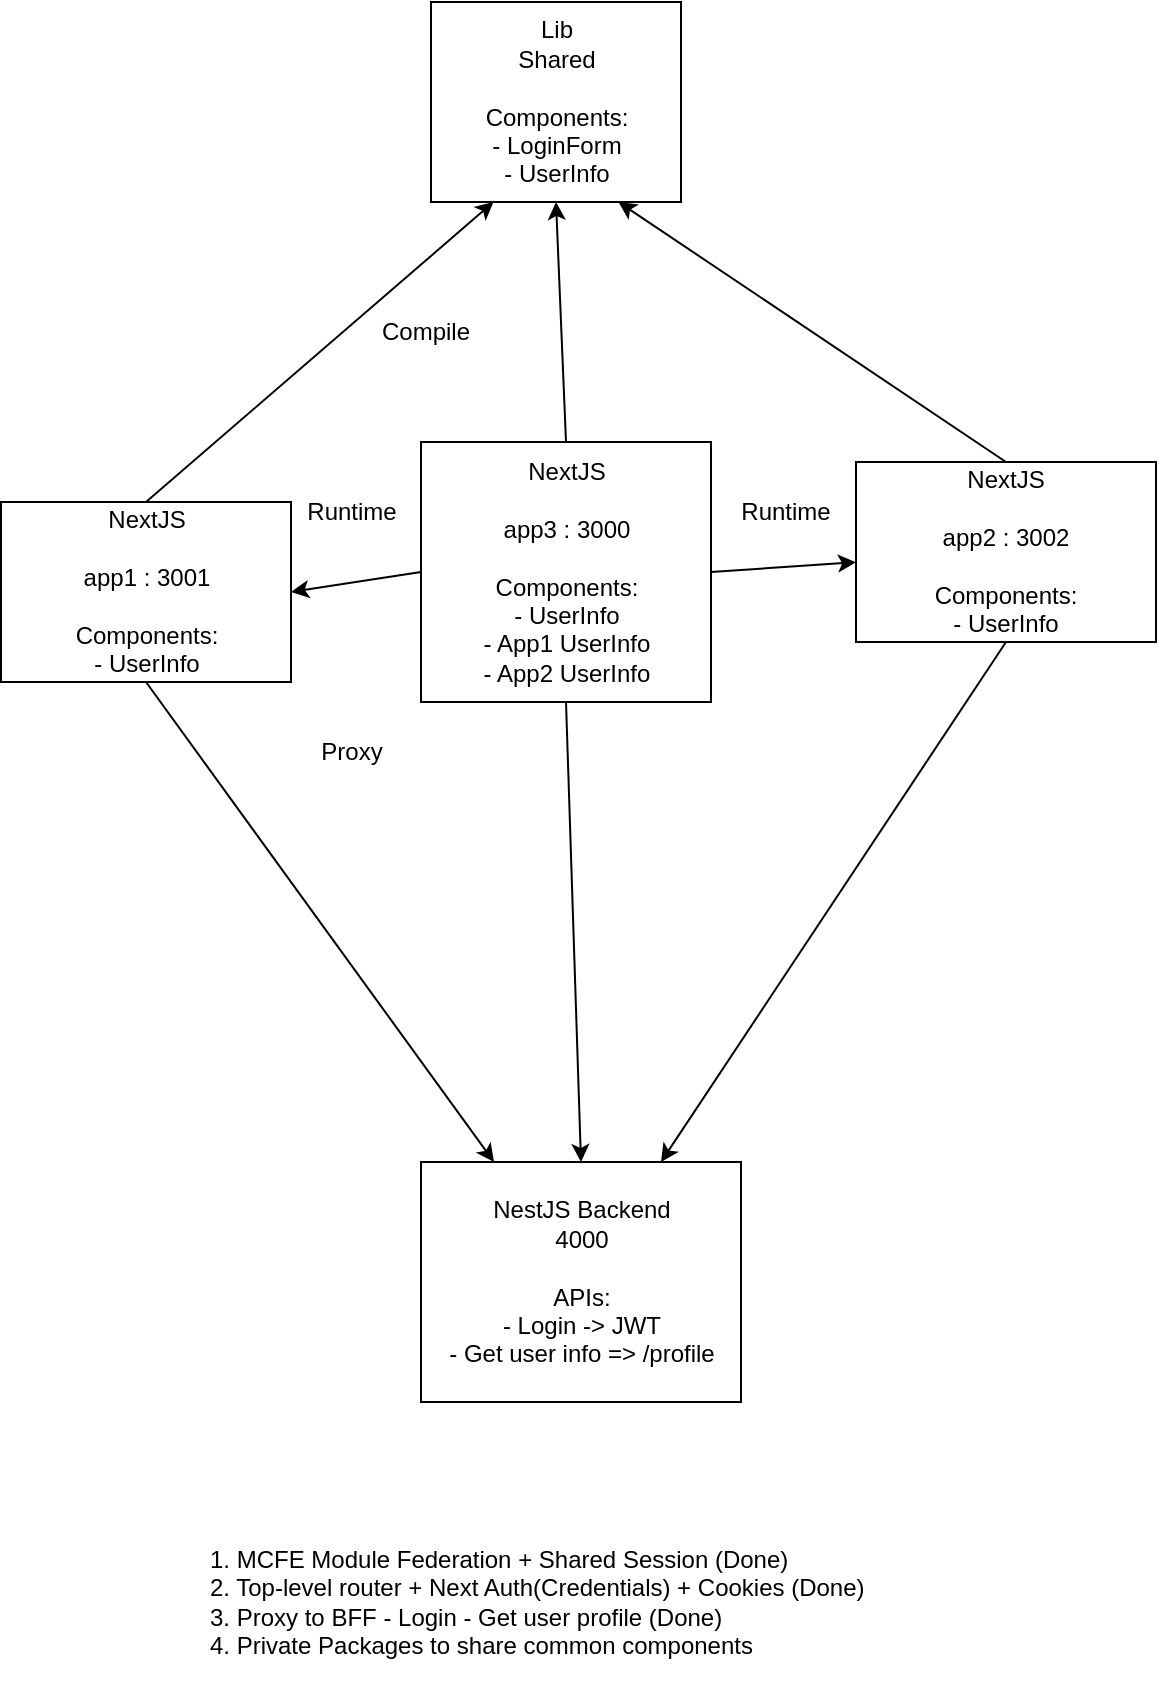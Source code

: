 <mxfile>
    <diagram id="zV0L8rmKRZQnkUwYOOTy" name="Page-1">
        <mxGraphModel dx="2215" dy="1846" grid="1" gridSize="10" guides="1" tooltips="1" connect="1" arrows="1" fold="1" page="1" pageScale="1" pageWidth="850" pageHeight="1100" math="0" shadow="0">
            <root>
                <mxCell id="0"/>
                <mxCell id="1" parent="0"/>
                <mxCell id="34" style="edgeStyle=none;html=1;exitX=0.5;exitY=1;exitDx=0;exitDy=0;entryX=0.5;entryY=0;entryDx=0;entryDy=0;" parent="1" source="2" target="10" edge="1">
                    <mxGeometry relative="1" as="geometry"/>
                </mxCell>
                <mxCell id="35" style="edgeStyle=none;html=1;exitX=0.5;exitY=0;exitDx=0;exitDy=0;entryX=0.5;entryY=1;entryDx=0;entryDy=0;" parent="1" source="2" target="5" edge="1">
                    <mxGeometry relative="1" as="geometry"/>
                </mxCell>
                <mxCell id="40" style="edgeStyle=none;html=1;exitX=0;exitY=0.5;exitDx=0;exitDy=0;entryX=1;entryY=0.5;entryDx=0;entryDy=0;" parent="1" source="2" target="3" edge="1">
                    <mxGeometry relative="1" as="geometry"/>
                </mxCell>
                <mxCell id="41" style="edgeStyle=none;html=1;exitX=1;exitY=0.5;exitDx=0;exitDy=0;" parent="1" source="2" target="4" edge="1">
                    <mxGeometry relative="1" as="geometry"/>
                </mxCell>
                <mxCell id="2" value="NextJS&lt;br&gt;&lt;br&gt;app3 : 3000&lt;br&gt;&lt;br&gt;Components:&lt;br&gt;- UserInfo&lt;br&gt;- App1 UserInfo&lt;br&gt;- App2 UserInfo" style="rounded=0;whiteSpace=wrap;html=1;" parent="1" vertex="1">
                    <mxGeometry x="117.5" y="120" width="145" height="130" as="geometry"/>
                </mxCell>
                <mxCell id="12" style="edgeStyle=none;html=1;exitX=0.5;exitY=1;exitDx=0;exitDy=0;" parent="1" source="3" target="10" edge="1">
                    <mxGeometry relative="1" as="geometry"/>
                </mxCell>
                <mxCell id="36" style="edgeStyle=none;html=1;exitX=0.5;exitY=0;exitDx=0;exitDy=0;entryX=0.25;entryY=1;entryDx=0;entryDy=0;" parent="1" source="3" target="5" edge="1">
                    <mxGeometry relative="1" as="geometry"/>
                </mxCell>
                <mxCell id="3" value="NextJS&lt;br&gt;&lt;br&gt;app1 : 3001&lt;br&gt;&lt;br&gt;Components:&lt;br&gt;- UserInfo&lt;br&gt;" style="rounded=0;whiteSpace=wrap;html=1;" parent="1" vertex="1">
                    <mxGeometry x="-92.5" y="150" width="145" height="90" as="geometry"/>
                </mxCell>
                <mxCell id="33" style="edgeStyle=none;html=1;exitX=0.5;exitY=1;exitDx=0;exitDy=0;entryX=0.75;entryY=0;entryDx=0;entryDy=0;" parent="1" source="4" target="10" edge="1">
                    <mxGeometry relative="1" as="geometry"/>
                </mxCell>
                <mxCell id="37" style="edgeStyle=none;html=1;exitX=0.5;exitY=0;exitDx=0;exitDy=0;entryX=0.75;entryY=1;entryDx=0;entryDy=0;" parent="1" source="4" target="5" edge="1">
                    <mxGeometry relative="1" as="geometry"/>
                </mxCell>
                <mxCell id="4" value="NextJS&lt;br&gt;&lt;br&gt;app2 : 3002&lt;br&gt;&lt;br&gt;Components:&lt;br&gt;- UserInfo&lt;br&gt;" style="rounded=0;whiteSpace=wrap;html=1;" parent="1" vertex="1">
                    <mxGeometry x="335" y="130" width="150" height="90" as="geometry"/>
                </mxCell>
                <mxCell id="5" value="Lib&lt;br&gt;Shared&lt;br&gt;&lt;br&gt;Components:&lt;br&gt;- LoginForm&lt;br&gt;- UserInfo" style="rounded=0;whiteSpace=wrap;html=1;" parent="1" vertex="1">
                    <mxGeometry x="122.5" y="-100" width="125" height="100" as="geometry"/>
                </mxCell>
                <mxCell id="10" value="NestJS Backend&lt;br&gt;4000&lt;br&gt;&lt;br&gt;APIs:&lt;br&gt;- Login -&amp;gt; JWT&lt;br&gt;- Get user info =&amp;gt; /profile" style="rounded=0;whiteSpace=wrap;html=1;" parent="1" vertex="1">
                    <mxGeometry x="117.5" y="480" width="160" height="120" as="geometry"/>
                </mxCell>
                <mxCell id="16" value="Compile" style="text;html=1;strokeColor=none;fillColor=none;align=center;verticalAlign=middle;whiteSpace=wrap;rounded=0;" parent="1" vertex="1">
                    <mxGeometry x="90" y="50" width="60" height="30" as="geometry"/>
                </mxCell>
                <mxCell id="17" value="1. MCFE Module Federation + Shared Session (Done)&lt;br&gt;2. Top-level router + Next Auth(Credentials) + Cookies (Done)&lt;br&gt;3. Proxy to BFF - Login - Get user profile (Done)&lt;br&gt;4. Private Packages to share common components" style="text;html=1;strokeColor=none;fillColor=none;align=left;verticalAlign=middle;whiteSpace=wrap;rounded=0;" parent="1" vertex="1">
                    <mxGeometry x="10" y="660" width="360" height="80" as="geometry"/>
                </mxCell>
                <mxCell id="25" value="Runtime" style="text;html=1;strokeColor=none;fillColor=none;align=center;verticalAlign=middle;whiteSpace=wrap;rounded=0;" parent="1" vertex="1">
                    <mxGeometry x="52.5" y="140" width="60" height="30" as="geometry"/>
                </mxCell>
                <mxCell id="29" value="Runtime" style="text;html=1;strokeColor=none;fillColor=none;align=center;verticalAlign=middle;whiteSpace=wrap;rounded=0;" parent="1" vertex="1">
                    <mxGeometry x="270" y="140" width="60" height="30" as="geometry"/>
                </mxCell>
                <mxCell id="32" value="Proxy" style="text;html=1;strokeColor=none;fillColor=none;align=center;verticalAlign=middle;whiteSpace=wrap;rounded=0;" parent="1" vertex="1">
                    <mxGeometry x="52.5" y="260" width="60" height="30" as="geometry"/>
                </mxCell>
            </root>
        </mxGraphModel>
    </diagram>
</mxfile>